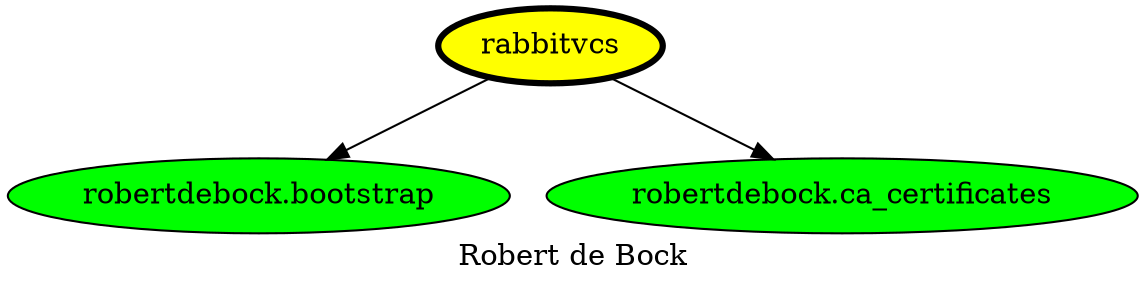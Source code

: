 digraph PhiloDilemma {
  label = "Robert de Bock" ;
  overlap=false
  {
    "rabbitvcs" [fillcolor=yellow style=filled penwidth=3]
    "robertdebock.bootstrap" [fillcolor=green style=filled]
    "robertdebock.ca_certificates" [fillcolor=green style=filled]
  }
  "rabbitvcs" -> "robertdebock.bootstrap"
  "rabbitvcs" -> "robertdebock.ca_certificates"
}
